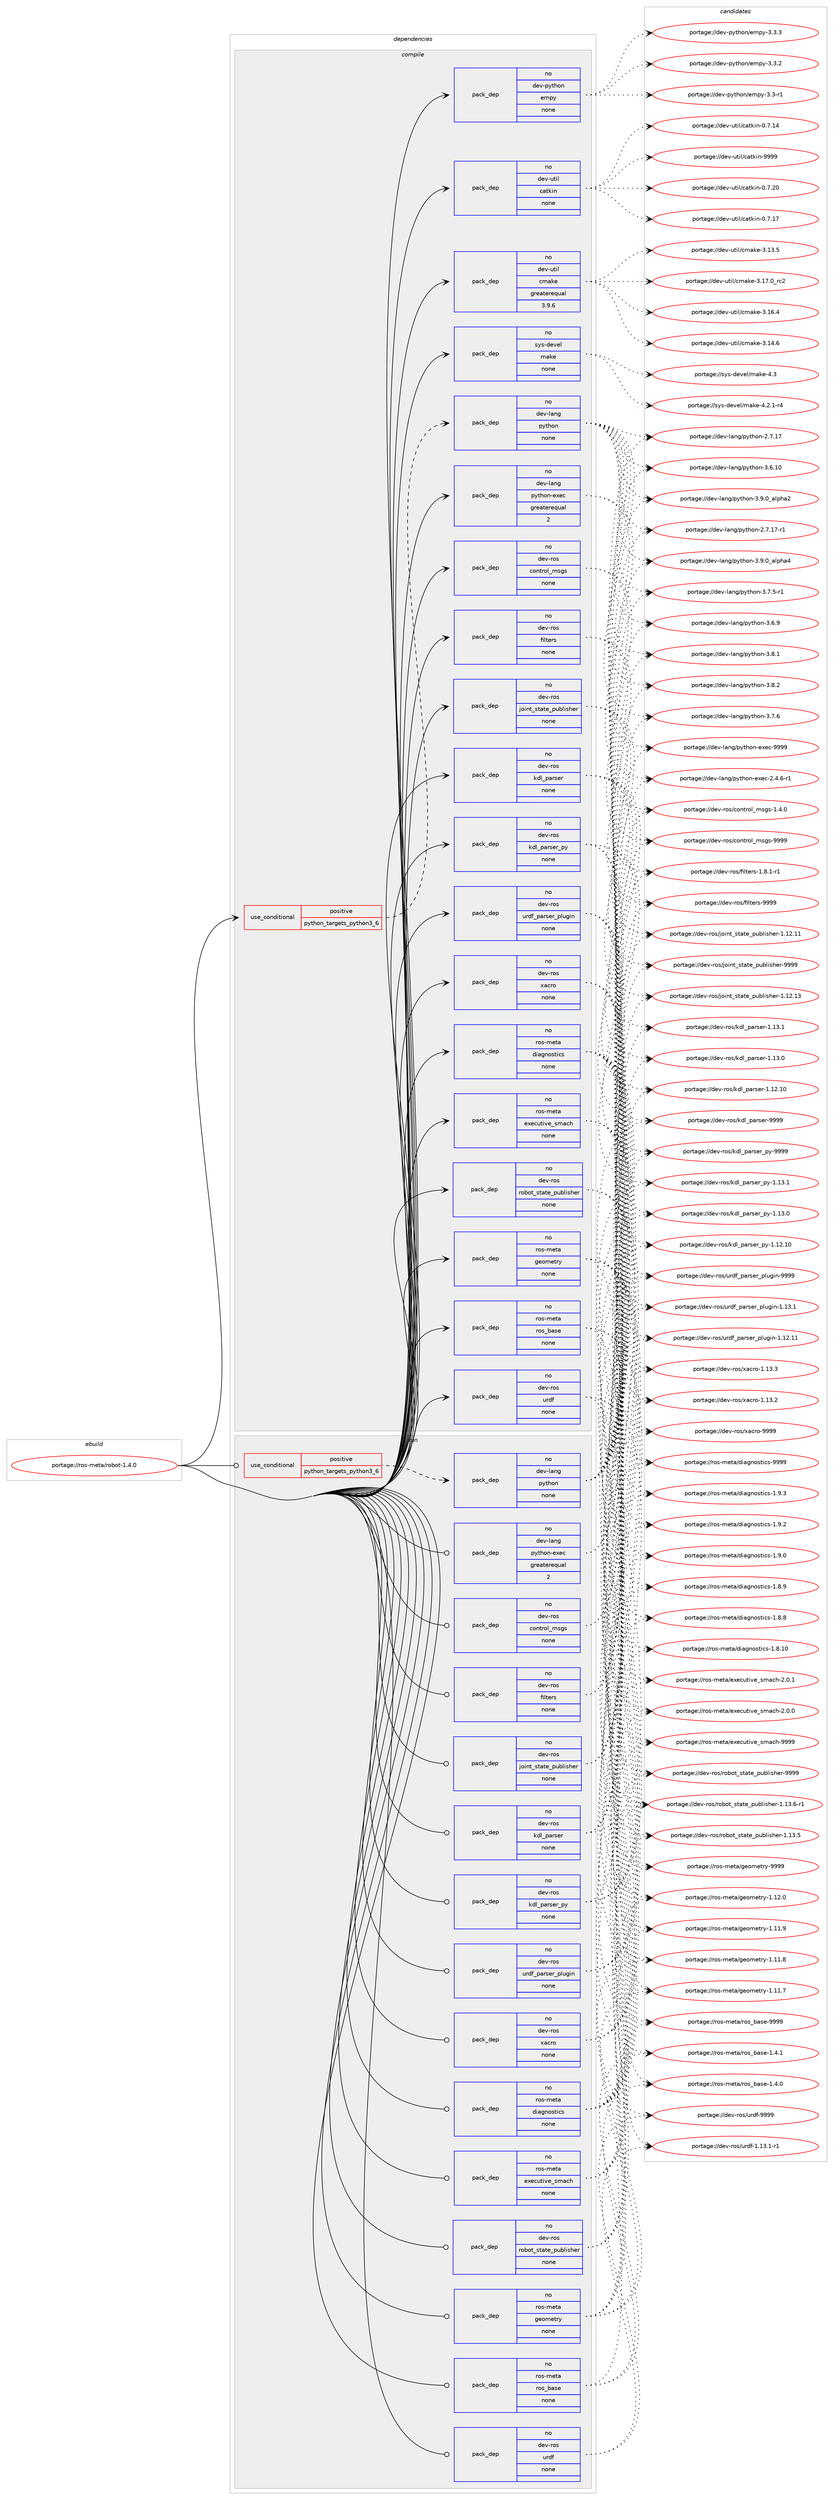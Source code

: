 digraph prolog {

# *************
# Graph options
# *************

newrank=true;
concentrate=true;
compound=true;
graph [rankdir=LR,fontname=Helvetica,fontsize=10,ranksep=1.5];#, ranksep=2.5, nodesep=0.2];
edge  [arrowhead=vee];
node  [fontname=Helvetica,fontsize=10];

# **********
# The ebuild
# **********

subgraph cluster_leftcol {
color=gray;
rank=same;
label=<<i>ebuild</i>>;
id [label="portage://ros-meta/robot-1.4.0", color=red, width=4, href="../ros-meta/robot-1.4.0.svg"];
}

# ****************
# The dependencies
# ****************

subgraph cluster_midcol {
color=gray;
label=<<i>dependencies</i>>;
subgraph cluster_compile {
fillcolor="#eeeeee";
style=filled;
label=<<i>compile</i>>;
subgraph cond11831 {
dependency59907 [label=<<TABLE BORDER="0" CELLBORDER="1" CELLSPACING="0" CELLPADDING="4"><TR><TD ROWSPAN="3" CELLPADDING="10">use_conditional</TD></TR><TR><TD>positive</TD></TR><TR><TD>python_targets_python3_6</TD></TR></TABLE>>, shape=none, color=red];
subgraph pack46828 {
dependency59908 [label=<<TABLE BORDER="0" CELLBORDER="1" CELLSPACING="0" CELLPADDING="4" WIDTH="220"><TR><TD ROWSPAN="6" CELLPADDING="30">pack_dep</TD></TR><TR><TD WIDTH="110">no</TD></TR><TR><TD>dev-lang</TD></TR><TR><TD>python</TD></TR><TR><TD>none</TD></TR><TR><TD></TD></TR></TABLE>>, shape=none, color=blue];
}
dependency59907:e -> dependency59908:w [weight=20,style="dashed",arrowhead="vee"];
}
id:e -> dependency59907:w [weight=20,style="solid",arrowhead="vee"];
subgraph pack46829 {
dependency59909 [label=<<TABLE BORDER="0" CELLBORDER="1" CELLSPACING="0" CELLPADDING="4" WIDTH="220"><TR><TD ROWSPAN="6" CELLPADDING="30">pack_dep</TD></TR><TR><TD WIDTH="110">no</TD></TR><TR><TD>dev-lang</TD></TR><TR><TD>python-exec</TD></TR><TR><TD>greaterequal</TD></TR><TR><TD>2</TD></TR></TABLE>>, shape=none, color=blue];
}
id:e -> dependency59909:w [weight=20,style="solid",arrowhead="vee"];
subgraph pack46830 {
dependency59910 [label=<<TABLE BORDER="0" CELLBORDER="1" CELLSPACING="0" CELLPADDING="4" WIDTH="220"><TR><TD ROWSPAN="6" CELLPADDING="30">pack_dep</TD></TR><TR><TD WIDTH="110">no</TD></TR><TR><TD>dev-python</TD></TR><TR><TD>empy</TD></TR><TR><TD>none</TD></TR><TR><TD></TD></TR></TABLE>>, shape=none, color=blue];
}
id:e -> dependency59910:w [weight=20,style="solid",arrowhead="vee"];
subgraph pack46831 {
dependency59911 [label=<<TABLE BORDER="0" CELLBORDER="1" CELLSPACING="0" CELLPADDING="4" WIDTH="220"><TR><TD ROWSPAN="6" CELLPADDING="30">pack_dep</TD></TR><TR><TD WIDTH="110">no</TD></TR><TR><TD>dev-ros</TD></TR><TR><TD>control_msgs</TD></TR><TR><TD>none</TD></TR><TR><TD></TD></TR></TABLE>>, shape=none, color=blue];
}
id:e -> dependency59911:w [weight=20,style="solid",arrowhead="vee"];
subgraph pack46832 {
dependency59912 [label=<<TABLE BORDER="0" CELLBORDER="1" CELLSPACING="0" CELLPADDING="4" WIDTH="220"><TR><TD ROWSPAN="6" CELLPADDING="30">pack_dep</TD></TR><TR><TD WIDTH="110">no</TD></TR><TR><TD>dev-ros</TD></TR><TR><TD>filters</TD></TR><TR><TD>none</TD></TR><TR><TD></TD></TR></TABLE>>, shape=none, color=blue];
}
id:e -> dependency59912:w [weight=20,style="solid",arrowhead="vee"];
subgraph pack46833 {
dependency59913 [label=<<TABLE BORDER="0" CELLBORDER="1" CELLSPACING="0" CELLPADDING="4" WIDTH="220"><TR><TD ROWSPAN="6" CELLPADDING="30">pack_dep</TD></TR><TR><TD WIDTH="110">no</TD></TR><TR><TD>dev-ros</TD></TR><TR><TD>joint_state_publisher</TD></TR><TR><TD>none</TD></TR><TR><TD></TD></TR></TABLE>>, shape=none, color=blue];
}
id:e -> dependency59913:w [weight=20,style="solid",arrowhead="vee"];
subgraph pack46834 {
dependency59914 [label=<<TABLE BORDER="0" CELLBORDER="1" CELLSPACING="0" CELLPADDING="4" WIDTH="220"><TR><TD ROWSPAN="6" CELLPADDING="30">pack_dep</TD></TR><TR><TD WIDTH="110">no</TD></TR><TR><TD>dev-ros</TD></TR><TR><TD>kdl_parser</TD></TR><TR><TD>none</TD></TR><TR><TD></TD></TR></TABLE>>, shape=none, color=blue];
}
id:e -> dependency59914:w [weight=20,style="solid",arrowhead="vee"];
subgraph pack46835 {
dependency59915 [label=<<TABLE BORDER="0" CELLBORDER="1" CELLSPACING="0" CELLPADDING="4" WIDTH="220"><TR><TD ROWSPAN="6" CELLPADDING="30">pack_dep</TD></TR><TR><TD WIDTH="110">no</TD></TR><TR><TD>dev-ros</TD></TR><TR><TD>kdl_parser_py</TD></TR><TR><TD>none</TD></TR><TR><TD></TD></TR></TABLE>>, shape=none, color=blue];
}
id:e -> dependency59915:w [weight=20,style="solid",arrowhead="vee"];
subgraph pack46836 {
dependency59916 [label=<<TABLE BORDER="0" CELLBORDER="1" CELLSPACING="0" CELLPADDING="4" WIDTH="220"><TR><TD ROWSPAN="6" CELLPADDING="30">pack_dep</TD></TR><TR><TD WIDTH="110">no</TD></TR><TR><TD>dev-ros</TD></TR><TR><TD>robot_state_publisher</TD></TR><TR><TD>none</TD></TR><TR><TD></TD></TR></TABLE>>, shape=none, color=blue];
}
id:e -> dependency59916:w [weight=20,style="solid",arrowhead="vee"];
subgraph pack46837 {
dependency59917 [label=<<TABLE BORDER="0" CELLBORDER="1" CELLSPACING="0" CELLPADDING="4" WIDTH="220"><TR><TD ROWSPAN="6" CELLPADDING="30">pack_dep</TD></TR><TR><TD WIDTH="110">no</TD></TR><TR><TD>dev-ros</TD></TR><TR><TD>urdf</TD></TR><TR><TD>none</TD></TR><TR><TD></TD></TR></TABLE>>, shape=none, color=blue];
}
id:e -> dependency59917:w [weight=20,style="solid",arrowhead="vee"];
subgraph pack46838 {
dependency59918 [label=<<TABLE BORDER="0" CELLBORDER="1" CELLSPACING="0" CELLPADDING="4" WIDTH="220"><TR><TD ROWSPAN="6" CELLPADDING="30">pack_dep</TD></TR><TR><TD WIDTH="110">no</TD></TR><TR><TD>dev-ros</TD></TR><TR><TD>urdf_parser_plugin</TD></TR><TR><TD>none</TD></TR><TR><TD></TD></TR></TABLE>>, shape=none, color=blue];
}
id:e -> dependency59918:w [weight=20,style="solid",arrowhead="vee"];
subgraph pack46839 {
dependency59919 [label=<<TABLE BORDER="0" CELLBORDER="1" CELLSPACING="0" CELLPADDING="4" WIDTH="220"><TR><TD ROWSPAN="6" CELLPADDING="30">pack_dep</TD></TR><TR><TD WIDTH="110">no</TD></TR><TR><TD>dev-ros</TD></TR><TR><TD>xacro</TD></TR><TR><TD>none</TD></TR><TR><TD></TD></TR></TABLE>>, shape=none, color=blue];
}
id:e -> dependency59919:w [weight=20,style="solid",arrowhead="vee"];
subgraph pack46840 {
dependency59920 [label=<<TABLE BORDER="0" CELLBORDER="1" CELLSPACING="0" CELLPADDING="4" WIDTH="220"><TR><TD ROWSPAN="6" CELLPADDING="30">pack_dep</TD></TR><TR><TD WIDTH="110">no</TD></TR><TR><TD>dev-util</TD></TR><TR><TD>catkin</TD></TR><TR><TD>none</TD></TR><TR><TD></TD></TR></TABLE>>, shape=none, color=blue];
}
id:e -> dependency59920:w [weight=20,style="solid",arrowhead="vee"];
subgraph pack46841 {
dependency59921 [label=<<TABLE BORDER="0" CELLBORDER="1" CELLSPACING="0" CELLPADDING="4" WIDTH="220"><TR><TD ROWSPAN="6" CELLPADDING="30">pack_dep</TD></TR><TR><TD WIDTH="110">no</TD></TR><TR><TD>dev-util</TD></TR><TR><TD>cmake</TD></TR><TR><TD>greaterequal</TD></TR><TR><TD>3.9.6</TD></TR></TABLE>>, shape=none, color=blue];
}
id:e -> dependency59921:w [weight=20,style="solid",arrowhead="vee"];
subgraph pack46842 {
dependency59922 [label=<<TABLE BORDER="0" CELLBORDER="1" CELLSPACING="0" CELLPADDING="4" WIDTH="220"><TR><TD ROWSPAN="6" CELLPADDING="30">pack_dep</TD></TR><TR><TD WIDTH="110">no</TD></TR><TR><TD>ros-meta</TD></TR><TR><TD>diagnostics</TD></TR><TR><TD>none</TD></TR><TR><TD></TD></TR></TABLE>>, shape=none, color=blue];
}
id:e -> dependency59922:w [weight=20,style="solid",arrowhead="vee"];
subgraph pack46843 {
dependency59923 [label=<<TABLE BORDER="0" CELLBORDER="1" CELLSPACING="0" CELLPADDING="4" WIDTH="220"><TR><TD ROWSPAN="6" CELLPADDING="30">pack_dep</TD></TR><TR><TD WIDTH="110">no</TD></TR><TR><TD>ros-meta</TD></TR><TR><TD>executive_smach</TD></TR><TR><TD>none</TD></TR><TR><TD></TD></TR></TABLE>>, shape=none, color=blue];
}
id:e -> dependency59923:w [weight=20,style="solid",arrowhead="vee"];
subgraph pack46844 {
dependency59924 [label=<<TABLE BORDER="0" CELLBORDER="1" CELLSPACING="0" CELLPADDING="4" WIDTH="220"><TR><TD ROWSPAN="6" CELLPADDING="30">pack_dep</TD></TR><TR><TD WIDTH="110">no</TD></TR><TR><TD>ros-meta</TD></TR><TR><TD>geometry</TD></TR><TR><TD>none</TD></TR><TR><TD></TD></TR></TABLE>>, shape=none, color=blue];
}
id:e -> dependency59924:w [weight=20,style="solid",arrowhead="vee"];
subgraph pack46845 {
dependency59925 [label=<<TABLE BORDER="0" CELLBORDER="1" CELLSPACING="0" CELLPADDING="4" WIDTH="220"><TR><TD ROWSPAN="6" CELLPADDING="30">pack_dep</TD></TR><TR><TD WIDTH="110">no</TD></TR><TR><TD>ros-meta</TD></TR><TR><TD>ros_base</TD></TR><TR><TD>none</TD></TR><TR><TD></TD></TR></TABLE>>, shape=none, color=blue];
}
id:e -> dependency59925:w [weight=20,style="solid",arrowhead="vee"];
subgraph pack46846 {
dependency59926 [label=<<TABLE BORDER="0" CELLBORDER="1" CELLSPACING="0" CELLPADDING="4" WIDTH="220"><TR><TD ROWSPAN="6" CELLPADDING="30">pack_dep</TD></TR><TR><TD WIDTH="110">no</TD></TR><TR><TD>sys-devel</TD></TR><TR><TD>make</TD></TR><TR><TD>none</TD></TR><TR><TD></TD></TR></TABLE>>, shape=none, color=blue];
}
id:e -> dependency59926:w [weight=20,style="solid",arrowhead="vee"];
}
subgraph cluster_compileandrun {
fillcolor="#eeeeee";
style=filled;
label=<<i>compile and run</i>>;
}
subgraph cluster_run {
fillcolor="#eeeeee";
style=filled;
label=<<i>run</i>>;
subgraph cond11832 {
dependency59927 [label=<<TABLE BORDER="0" CELLBORDER="1" CELLSPACING="0" CELLPADDING="4"><TR><TD ROWSPAN="3" CELLPADDING="10">use_conditional</TD></TR><TR><TD>positive</TD></TR><TR><TD>python_targets_python3_6</TD></TR></TABLE>>, shape=none, color=red];
subgraph pack46847 {
dependency59928 [label=<<TABLE BORDER="0" CELLBORDER="1" CELLSPACING="0" CELLPADDING="4" WIDTH="220"><TR><TD ROWSPAN="6" CELLPADDING="30">pack_dep</TD></TR><TR><TD WIDTH="110">no</TD></TR><TR><TD>dev-lang</TD></TR><TR><TD>python</TD></TR><TR><TD>none</TD></TR><TR><TD></TD></TR></TABLE>>, shape=none, color=blue];
}
dependency59927:e -> dependency59928:w [weight=20,style="dashed",arrowhead="vee"];
}
id:e -> dependency59927:w [weight=20,style="solid",arrowhead="odot"];
subgraph pack46848 {
dependency59929 [label=<<TABLE BORDER="0" CELLBORDER="1" CELLSPACING="0" CELLPADDING="4" WIDTH="220"><TR><TD ROWSPAN="6" CELLPADDING="30">pack_dep</TD></TR><TR><TD WIDTH="110">no</TD></TR><TR><TD>dev-lang</TD></TR><TR><TD>python-exec</TD></TR><TR><TD>greaterequal</TD></TR><TR><TD>2</TD></TR></TABLE>>, shape=none, color=blue];
}
id:e -> dependency59929:w [weight=20,style="solid",arrowhead="odot"];
subgraph pack46849 {
dependency59930 [label=<<TABLE BORDER="0" CELLBORDER="1" CELLSPACING="0" CELLPADDING="4" WIDTH="220"><TR><TD ROWSPAN="6" CELLPADDING="30">pack_dep</TD></TR><TR><TD WIDTH="110">no</TD></TR><TR><TD>dev-ros</TD></TR><TR><TD>control_msgs</TD></TR><TR><TD>none</TD></TR><TR><TD></TD></TR></TABLE>>, shape=none, color=blue];
}
id:e -> dependency59930:w [weight=20,style="solid",arrowhead="odot"];
subgraph pack46850 {
dependency59931 [label=<<TABLE BORDER="0" CELLBORDER="1" CELLSPACING="0" CELLPADDING="4" WIDTH="220"><TR><TD ROWSPAN="6" CELLPADDING="30">pack_dep</TD></TR><TR><TD WIDTH="110">no</TD></TR><TR><TD>dev-ros</TD></TR><TR><TD>filters</TD></TR><TR><TD>none</TD></TR><TR><TD></TD></TR></TABLE>>, shape=none, color=blue];
}
id:e -> dependency59931:w [weight=20,style="solid",arrowhead="odot"];
subgraph pack46851 {
dependency59932 [label=<<TABLE BORDER="0" CELLBORDER="1" CELLSPACING="0" CELLPADDING="4" WIDTH="220"><TR><TD ROWSPAN="6" CELLPADDING="30">pack_dep</TD></TR><TR><TD WIDTH="110">no</TD></TR><TR><TD>dev-ros</TD></TR><TR><TD>joint_state_publisher</TD></TR><TR><TD>none</TD></TR><TR><TD></TD></TR></TABLE>>, shape=none, color=blue];
}
id:e -> dependency59932:w [weight=20,style="solid",arrowhead="odot"];
subgraph pack46852 {
dependency59933 [label=<<TABLE BORDER="0" CELLBORDER="1" CELLSPACING="0" CELLPADDING="4" WIDTH="220"><TR><TD ROWSPAN="6" CELLPADDING="30">pack_dep</TD></TR><TR><TD WIDTH="110">no</TD></TR><TR><TD>dev-ros</TD></TR><TR><TD>kdl_parser</TD></TR><TR><TD>none</TD></TR><TR><TD></TD></TR></TABLE>>, shape=none, color=blue];
}
id:e -> dependency59933:w [weight=20,style="solid",arrowhead="odot"];
subgraph pack46853 {
dependency59934 [label=<<TABLE BORDER="0" CELLBORDER="1" CELLSPACING="0" CELLPADDING="4" WIDTH="220"><TR><TD ROWSPAN="6" CELLPADDING="30">pack_dep</TD></TR><TR><TD WIDTH="110">no</TD></TR><TR><TD>dev-ros</TD></TR><TR><TD>kdl_parser_py</TD></TR><TR><TD>none</TD></TR><TR><TD></TD></TR></TABLE>>, shape=none, color=blue];
}
id:e -> dependency59934:w [weight=20,style="solid",arrowhead="odot"];
subgraph pack46854 {
dependency59935 [label=<<TABLE BORDER="0" CELLBORDER="1" CELLSPACING="0" CELLPADDING="4" WIDTH="220"><TR><TD ROWSPAN="6" CELLPADDING="30">pack_dep</TD></TR><TR><TD WIDTH="110">no</TD></TR><TR><TD>dev-ros</TD></TR><TR><TD>robot_state_publisher</TD></TR><TR><TD>none</TD></TR><TR><TD></TD></TR></TABLE>>, shape=none, color=blue];
}
id:e -> dependency59935:w [weight=20,style="solid",arrowhead="odot"];
subgraph pack46855 {
dependency59936 [label=<<TABLE BORDER="0" CELLBORDER="1" CELLSPACING="0" CELLPADDING="4" WIDTH="220"><TR><TD ROWSPAN="6" CELLPADDING="30">pack_dep</TD></TR><TR><TD WIDTH="110">no</TD></TR><TR><TD>dev-ros</TD></TR><TR><TD>urdf</TD></TR><TR><TD>none</TD></TR><TR><TD></TD></TR></TABLE>>, shape=none, color=blue];
}
id:e -> dependency59936:w [weight=20,style="solid",arrowhead="odot"];
subgraph pack46856 {
dependency59937 [label=<<TABLE BORDER="0" CELLBORDER="1" CELLSPACING="0" CELLPADDING="4" WIDTH="220"><TR><TD ROWSPAN="6" CELLPADDING="30">pack_dep</TD></TR><TR><TD WIDTH="110">no</TD></TR><TR><TD>dev-ros</TD></TR><TR><TD>urdf_parser_plugin</TD></TR><TR><TD>none</TD></TR><TR><TD></TD></TR></TABLE>>, shape=none, color=blue];
}
id:e -> dependency59937:w [weight=20,style="solid",arrowhead="odot"];
subgraph pack46857 {
dependency59938 [label=<<TABLE BORDER="0" CELLBORDER="1" CELLSPACING="0" CELLPADDING="4" WIDTH="220"><TR><TD ROWSPAN="6" CELLPADDING="30">pack_dep</TD></TR><TR><TD WIDTH="110">no</TD></TR><TR><TD>dev-ros</TD></TR><TR><TD>xacro</TD></TR><TR><TD>none</TD></TR><TR><TD></TD></TR></TABLE>>, shape=none, color=blue];
}
id:e -> dependency59938:w [weight=20,style="solid",arrowhead="odot"];
subgraph pack46858 {
dependency59939 [label=<<TABLE BORDER="0" CELLBORDER="1" CELLSPACING="0" CELLPADDING="4" WIDTH="220"><TR><TD ROWSPAN="6" CELLPADDING="30">pack_dep</TD></TR><TR><TD WIDTH="110">no</TD></TR><TR><TD>ros-meta</TD></TR><TR><TD>diagnostics</TD></TR><TR><TD>none</TD></TR><TR><TD></TD></TR></TABLE>>, shape=none, color=blue];
}
id:e -> dependency59939:w [weight=20,style="solid",arrowhead="odot"];
subgraph pack46859 {
dependency59940 [label=<<TABLE BORDER="0" CELLBORDER="1" CELLSPACING="0" CELLPADDING="4" WIDTH="220"><TR><TD ROWSPAN="6" CELLPADDING="30">pack_dep</TD></TR><TR><TD WIDTH="110">no</TD></TR><TR><TD>ros-meta</TD></TR><TR><TD>executive_smach</TD></TR><TR><TD>none</TD></TR><TR><TD></TD></TR></TABLE>>, shape=none, color=blue];
}
id:e -> dependency59940:w [weight=20,style="solid",arrowhead="odot"];
subgraph pack46860 {
dependency59941 [label=<<TABLE BORDER="0" CELLBORDER="1" CELLSPACING="0" CELLPADDING="4" WIDTH="220"><TR><TD ROWSPAN="6" CELLPADDING="30">pack_dep</TD></TR><TR><TD WIDTH="110">no</TD></TR><TR><TD>ros-meta</TD></TR><TR><TD>geometry</TD></TR><TR><TD>none</TD></TR><TR><TD></TD></TR></TABLE>>, shape=none, color=blue];
}
id:e -> dependency59941:w [weight=20,style="solid",arrowhead="odot"];
subgraph pack46861 {
dependency59942 [label=<<TABLE BORDER="0" CELLBORDER="1" CELLSPACING="0" CELLPADDING="4" WIDTH="220"><TR><TD ROWSPAN="6" CELLPADDING="30">pack_dep</TD></TR><TR><TD WIDTH="110">no</TD></TR><TR><TD>ros-meta</TD></TR><TR><TD>ros_base</TD></TR><TR><TD>none</TD></TR><TR><TD></TD></TR></TABLE>>, shape=none, color=blue];
}
id:e -> dependency59942:w [weight=20,style="solid",arrowhead="odot"];
}
}

# **************
# The candidates
# **************

subgraph cluster_choices {
rank=same;
color=gray;
label=<<i>candidates</i>>;

subgraph choice46828 {
color=black;
nodesep=1;
choice10010111845108971101034711212111610411111045514657464895971081121049752 [label="portage://dev-lang/python-3.9.0_alpha4", color=red, width=4,href="../dev-lang/python-3.9.0_alpha4.svg"];
choice10010111845108971101034711212111610411111045514657464895971081121049750 [label="portage://dev-lang/python-3.9.0_alpha2", color=red, width=4,href="../dev-lang/python-3.9.0_alpha2.svg"];
choice100101118451089711010347112121116104111110455146564650 [label="portage://dev-lang/python-3.8.2", color=red, width=4,href="../dev-lang/python-3.8.2.svg"];
choice100101118451089711010347112121116104111110455146564649 [label="portage://dev-lang/python-3.8.1", color=red, width=4,href="../dev-lang/python-3.8.1.svg"];
choice100101118451089711010347112121116104111110455146554654 [label="portage://dev-lang/python-3.7.6", color=red, width=4,href="../dev-lang/python-3.7.6.svg"];
choice1001011184510897110103471121211161041111104551465546534511449 [label="portage://dev-lang/python-3.7.5-r1", color=red, width=4,href="../dev-lang/python-3.7.5-r1.svg"];
choice100101118451089711010347112121116104111110455146544657 [label="portage://dev-lang/python-3.6.9", color=red, width=4,href="../dev-lang/python-3.6.9.svg"];
choice10010111845108971101034711212111610411111045514654464948 [label="portage://dev-lang/python-3.6.10", color=red, width=4,href="../dev-lang/python-3.6.10.svg"];
choice100101118451089711010347112121116104111110455046554649554511449 [label="portage://dev-lang/python-2.7.17-r1", color=red, width=4,href="../dev-lang/python-2.7.17-r1.svg"];
choice10010111845108971101034711212111610411111045504655464955 [label="portage://dev-lang/python-2.7.17", color=red, width=4,href="../dev-lang/python-2.7.17.svg"];
dependency59908:e -> choice10010111845108971101034711212111610411111045514657464895971081121049752:w [style=dotted,weight="100"];
dependency59908:e -> choice10010111845108971101034711212111610411111045514657464895971081121049750:w [style=dotted,weight="100"];
dependency59908:e -> choice100101118451089711010347112121116104111110455146564650:w [style=dotted,weight="100"];
dependency59908:e -> choice100101118451089711010347112121116104111110455146564649:w [style=dotted,weight="100"];
dependency59908:e -> choice100101118451089711010347112121116104111110455146554654:w [style=dotted,weight="100"];
dependency59908:e -> choice1001011184510897110103471121211161041111104551465546534511449:w [style=dotted,weight="100"];
dependency59908:e -> choice100101118451089711010347112121116104111110455146544657:w [style=dotted,weight="100"];
dependency59908:e -> choice10010111845108971101034711212111610411111045514654464948:w [style=dotted,weight="100"];
dependency59908:e -> choice100101118451089711010347112121116104111110455046554649554511449:w [style=dotted,weight="100"];
dependency59908:e -> choice10010111845108971101034711212111610411111045504655464955:w [style=dotted,weight="100"];
}
subgraph choice46829 {
color=black;
nodesep=1;
choice10010111845108971101034711212111610411111045101120101994557575757 [label="portage://dev-lang/python-exec-9999", color=red, width=4,href="../dev-lang/python-exec-9999.svg"];
choice10010111845108971101034711212111610411111045101120101994550465246544511449 [label="portage://dev-lang/python-exec-2.4.6-r1", color=red, width=4,href="../dev-lang/python-exec-2.4.6-r1.svg"];
dependency59909:e -> choice10010111845108971101034711212111610411111045101120101994557575757:w [style=dotted,weight="100"];
dependency59909:e -> choice10010111845108971101034711212111610411111045101120101994550465246544511449:w [style=dotted,weight="100"];
}
subgraph choice46830 {
color=black;
nodesep=1;
choice1001011184511212111610411111047101109112121455146514651 [label="portage://dev-python/empy-3.3.3", color=red, width=4,href="../dev-python/empy-3.3.3.svg"];
choice1001011184511212111610411111047101109112121455146514650 [label="portage://dev-python/empy-3.3.2", color=red, width=4,href="../dev-python/empy-3.3.2.svg"];
choice1001011184511212111610411111047101109112121455146514511449 [label="portage://dev-python/empy-3.3-r1", color=red, width=4,href="../dev-python/empy-3.3-r1.svg"];
dependency59910:e -> choice1001011184511212111610411111047101109112121455146514651:w [style=dotted,weight="100"];
dependency59910:e -> choice1001011184511212111610411111047101109112121455146514650:w [style=dotted,weight="100"];
dependency59910:e -> choice1001011184511212111610411111047101109112121455146514511449:w [style=dotted,weight="100"];
}
subgraph choice46831 {
color=black;
nodesep=1;
choice100101118451141111154799111110116114111108951091151031154557575757 [label="portage://dev-ros/control_msgs-9999", color=red, width=4,href="../dev-ros/control_msgs-9999.svg"];
choice10010111845114111115479911111011611411110895109115103115454946524648 [label="portage://dev-ros/control_msgs-1.4.0", color=red, width=4,href="../dev-ros/control_msgs-1.4.0.svg"];
dependency59911:e -> choice100101118451141111154799111110116114111108951091151031154557575757:w [style=dotted,weight="100"];
dependency59911:e -> choice10010111845114111115479911111011611411110895109115103115454946524648:w [style=dotted,weight="100"];
}
subgraph choice46832 {
color=black;
nodesep=1;
choice10010111845114111115471021051081161011141154557575757 [label="portage://dev-ros/filters-9999", color=red, width=4,href="../dev-ros/filters-9999.svg"];
choice10010111845114111115471021051081161011141154549465646494511449 [label="portage://dev-ros/filters-1.8.1-r1", color=red, width=4,href="../dev-ros/filters-1.8.1-r1.svg"];
dependency59912:e -> choice10010111845114111115471021051081161011141154557575757:w [style=dotted,weight="100"];
dependency59912:e -> choice10010111845114111115471021051081161011141154549465646494511449:w [style=dotted,weight="100"];
}
subgraph choice46833 {
color=black;
nodesep=1;
choice1001011184511411111547106111105110116951151169711610195112117981081051151041011144557575757 [label="portage://dev-ros/joint_state_publisher-9999", color=red, width=4,href="../dev-ros/joint_state_publisher-9999.svg"];
choice1001011184511411111547106111105110116951151169711610195112117981081051151041011144549464950464951 [label="portage://dev-ros/joint_state_publisher-1.12.13", color=red, width=4,href="../dev-ros/joint_state_publisher-1.12.13.svg"];
choice1001011184511411111547106111105110116951151169711610195112117981081051151041011144549464950464949 [label="portage://dev-ros/joint_state_publisher-1.12.11", color=red, width=4,href="../dev-ros/joint_state_publisher-1.12.11.svg"];
dependency59913:e -> choice1001011184511411111547106111105110116951151169711610195112117981081051151041011144557575757:w [style=dotted,weight="100"];
dependency59913:e -> choice1001011184511411111547106111105110116951151169711610195112117981081051151041011144549464950464951:w [style=dotted,weight="100"];
dependency59913:e -> choice1001011184511411111547106111105110116951151169711610195112117981081051151041011144549464950464949:w [style=dotted,weight="100"];
}
subgraph choice46834 {
color=black;
nodesep=1;
choice100101118451141111154710710010895112971141151011144557575757 [label="portage://dev-ros/kdl_parser-9999", color=red, width=4,href="../dev-ros/kdl_parser-9999.svg"];
choice1001011184511411111547107100108951129711411510111445494649514649 [label="portage://dev-ros/kdl_parser-1.13.1", color=red, width=4,href="../dev-ros/kdl_parser-1.13.1.svg"];
choice1001011184511411111547107100108951129711411510111445494649514648 [label="portage://dev-ros/kdl_parser-1.13.0", color=red, width=4,href="../dev-ros/kdl_parser-1.13.0.svg"];
choice100101118451141111154710710010895112971141151011144549464950464948 [label="portage://dev-ros/kdl_parser-1.12.10", color=red, width=4,href="../dev-ros/kdl_parser-1.12.10.svg"];
dependency59914:e -> choice100101118451141111154710710010895112971141151011144557575757:w [style=dotted,weight="100"];
dependency59914:e -> choice1001011184511411111547107100108951129711411510111445494649514649:w [style=dotted,weight="100"];
dependency59914:e -> choice1001011184511411111547107100108951129711411510111445494649514648:w [style=dotted,weight="100"];
dependency59914:e -> choice100101118451141111154710710010895112971141151011144549464950464948:w [style=dotted,weight="100"];
}
subgraph choice46835 {
color=black;
nodesep=1;
choice10010111845114111115471071001089511297114115101114951121214557575757 [label="portage://dev-ros/kdl_parser_py-9999", color=red, width=4,href="../dev-ros/kdl_parser_py-9999.svg"];
choice100101118451141111154710710010895112971141151011149511212145494649514649 [label="portage://dev-ros/kdl_parser_py-1.13.1", color=red, width=4,href="../dev-ros/kdl_parser_py-1.13.1.svg"];
choice100101118451141111154710710010895112971141151011149511212145494649514648 [label="portage://dev-ros/kdl_parser_py-1.13.0", color=red, width=4,href="../dev-ros/kdl_parser_py-1.13.0.svg"];
choice10010111845114111115471071001089511297114115101114951121214549464950464948 [label="portage://dev-ros/kdl_parser_py-1.12.10", color=red, width=4,href="../dev-ros/kdl_parser_py-1.12.10.svg"];
dependency59915:e -> choice10010111845114111115471071001089511297114115101114951121214557575757:w [style=dotted,weight="100"];
dependency59915:e -> choice100101118451141111154710710010895112971141151011149511212145494649514649:w [style=dotted,weight="100"];
dependency59915:e -> choice100101118451141111154710710010895112971141151011149511212145494649514648:w [style=dotted,weight="100"];
dependency59915:e -> choice10010111845114111115471071001089511297114115101114951121214549464950464948:w [style=dotted,weight="100"];
}
subgraph choice46836 {
color=black;
nodesep=1;
choice100101118451141111154711411198111116951151169711610195112117981081051151041011144557575757 [label="portage://dev-ros/robot_state_publisher-9999", color=red, width=4,href="../dev-ros/robot_state_publisher-9999.svg"];
choice10010111845114111115471141119811111695115116971161019511211798108105115104101114454946495146544511449 [label="portage://dev-ros/robot_state_publisher-1.13.6-r1", color=red, width=4,href="../dev-ros/robot_state_publisher-1.13.6-r1.svg"];
choice1001011184511411111547114111981111169511511697116101951121179810810511510410111445494649514653 [label="portage://dev-ros/robot_state_publisher-1.13.5", color=red, width=4,href="../dev-ros/robot_state_publisher-1.13.5.svg"];
dependency59916:e -> choice100101118451141111154711411198111116951151169711610195112117981081051151041011144557575757:w [style=dotted,weight="100"];
dependency59916:e -> choice10010111845114111115471141119811111695115116971161019511211798108105115104101114454946495146544511449:w [style=dotted,weight="100"];
dependency59916:e -> choice1001011184511411111547114111981111169511511697116101951121179810810511510410111445494649514653:w [style=dotted,weight="100"];
}
subgraph choice46837 {
color=black;
nodesep=1;
choice10010111845114111115471171141001024557575757 [label="portage://dev-ros/urdf-9999", color=red, width=4,href="../dev-ros/urdf-9999.svg"];
choice1001011184511411111547117114100102454946495146494511449 [label="portage://dev-ros/urdf-1.13.1-r1", color=red, width=4,href="../dev-ros/urdf-1.13.1-r1.svg"];
dependency59917:e -> choice10010111845114111115471171141001024557575757:w [style=dotted,weight="100"];
dependency59917:e -> choice1001011184511411111547117114100102454946495146494511449:w [style=dotted,weight="100"];
}
subgraph choice46838 {
color=black;
nodesep=1;
choice10010111845114111115471171141001029511297114115101114951121081171031051104557575757 [label="portage://dev-ros/urdf_parser_plugin-9999", color=red, width=4,href="../dev-ros/urdf_parser_plugin-9999.svg"];
choice100101118451141111154711711410010295112971141151011149511210811710310511045494649514649 [label="portage://dev-ros/urdf_parser_plugin-1.13.1", color=red, width=4,href="../dev-ros/urdf_parser_plugin-1.13.1.svg"];
choice10010111845114111115471171141001029511297114115101114951121081171031051104549464950464949 [label="portage://dev-ros/urdf_parser_plugin-1.12.11", color=red, width=4,href="../dev-ros/urdf_parser_plugin-1.12.11.svg"];
dependency59918:e -> choice10010111845114111115471171141001029511297114115101114951121081171031051104557575757:w [style=dotted,weight="100"];
dependency59918:e -> choice100101118451141111154711711410010295112971141151011149511210811710310511045494649514649:w [style=dotted,weight="100"];
dependency59918:e -> choice10010111845114111115471171141001029511297114115101114951121081171031051104549464950464949:w [style=dotted,weight="100"];
}
subgraph choice46839 {
color=black;
nodesep=1;
choice100101118451141111154712097991141114557575757 [label="portage://dev-ros/xacro-9999", color=red, width=4,href="../dev-ros/xacro-9999.svg"];
choice1001011184511411111547120979911411145494649514651 [label="portage://dev-ros/xacro-1.13.3", color=red, width=4,href="../dev-ros/xacro-1.13.3.svg"];
choice1001011184511411111547120979911411145494649514650 [label="portage://dev-ros/xacro-1.13.2", color=red, width=4,href="../dev-ros/xacro-1.13.2.svg"];
dependency59919:e -> choice100101118451141111154712097991141114557575757:w [style=dotted,weight="100"];
dependency59919:e -> choice1001011184511411111547120979911411145494649514651:w [style=dotted,weight="100"];
dependency59919:e -> choice1001011184511411111547120979911411145494649514650:w [style=dotted,weight="100"];
}
subgraph choice46840 {
color=black;
nodesep=1;
choice100101118451171161051084799971161071051104557575757 [label="portage://dev-util/catkin-9999", color=red, width=4,href="../dev-util/catkin-9999.svg"];
choice1001011184511711610510847999711610710511045484655465048 [label="portage://dev-util/catkin-0.7.20", color=red, width=4,href="../dev-util/catkin-0.7.20.svg"];
choice1001011184511711610510847999711610710511045484655464955 [label="portage://dev-util/catkin-0.7.17", color=red, width=4,href="../dev-util/catkin-0.7.17.svg"];
choice1001011184511711610510847999711610710511045484655464952 [label="portage://dev-util/catkin-0.7.14", color=red, width=4,href="../dev-util/catkin-0.7.14.svg"];
dependency59920:e -> choice100101118451171161051084799971161071051104557575757:w [style=dotted,weight="100"];
dependency59920:e -> choice1001011184511711610510847999711610710511045484655465048:w [style=dotted,weight="100"];
dependency59920:e -> choice1001011184511711610510847999711610710511045484655464955:w [style=dotted,weight="100"];
dependency59920:e -> choice1001011184511711610510847999711610710511045484655464952:w [style=dotted,weight="100"];
}
subgraph choice46841 {
color=black;
nodesep=1;
choice1001011184511711610510847991099710710145514649554648951149950 [label="portage://dev-util/cmake-3.17.0_rc2", color=red, width=4,href="../dev-util/cmake-3.17.0_rc2.svg"];
choice1001011184511711610510847991099710710145514649544652 [label="portage://dev-util/cmake-3.16.4", color=red, width=4,href="../dev-util/cmake-3.16.4.svg"];
choice1001011184511711610510847991099710710145514649524654 [label="portage://dev-util/cmake-3.14.6", color=red, width=4,href="../dev-util/cmake-3.14.6.svg"];
choice1001011184511711610510847991099710710145514649514653 [label="portage://dev-util/cmake-3.13.5", color=red, width=4,href="../dev-util/cmake-3.13.5.svg"];
dependency59921:e -> choice1001011184511711610510847991099710710145514649554648951149950:w [style=dotted,weight="100"];
dependency59921:e -> choice1001011184511711610510847991099710710145514649544652:w [style=dotted,weight="100"];
dependency59921:e -> choice1001011184511711610510847991099710710145514649524654:w [style=dotted,weight="100"];
dependency59921:e -> choice1001011184511711610510847991099710710145514649514653:w [style=dotted,weight="100"];
}
subgraph choice46842 {
color=black;
nodesep=1;
choice11411111545109101116974710010597103110111115116105991154557575757 [label="portage://ros-meta/diagnostics-9999", color=red, width=4,href="../ros-meta/diagnostics-9999.svg"];
choice1141111154510910111697471001059710311011111511610599115454946574651 [label="portage://ros-meta/diagnostics-1.9.3", color=red, width=4,href="../ros-meta/diagnostics-1.9.3.svg"];
choice1141111154510910111697471001059710311011111511610599115454946574650 [label="portage://ros-meta/diagnostics-1.9.2", color=red, width=4,href="../ros-meta/diagnostics-1.9.2.svg"];
choice1141111154510910111697471001059710311011111511610599115454946574648 [label="portage://ros-meta/diagnostics-1.9.0", color=red, width=4,href="../ros-meta/diagnostics-1.9.0.svg"];
choice1141111154510910111697471001059710311011111511610599115454946564657 [label="portage://ros-meta/diagnostics-1.8.9", color=red, width=4,href="../ros-meta/diagnostics-1.8.9.svg"];
choice1141111154510910111697471001059710311011111511610599115454946564656 [label="portage://ros-meta/diagnostics-1.8.8", color=red, width=4,href="../ros-meta/diagnostics-1.8.8.svg"];
choice114111115451091011169747100105971031101111151161059911545494656464948 [label="portage://ros-meta/diagnostics-1.8.10", color=red, width=4,href="../ros-meta/diagnostics-1.8.10.svg"];
dependency59922:e -> choice11411111545109101116974710010597103110111115116105991154557575757:w [style=dotted,weight="100"];
dependency59922:e -> choice1141111154510910111697471001059710311011111511610599115454946574651:w [style=dotted,weight="100"];
dependency59922:e -> choice1141111154510910111697471001059710311011111511610599115454946574650:w [style=dotted,weight="100"];
dependency59922:e -> choice1141111154510910111697471001059710311011111511610599115454946574648:w [style=dotted,weight="100"];
dependency59922:e -> choice1141111154510910111697471001059710311011111511610599115454946564657:w [style=dotted,weight="100"];
dependency59922:e -> choice1141111154510910111697471001059710311011111511610599115454946564656:w [style=dotted,weight="100"];
dependency59922:e -> choice114111115451091011169747100105971031101111151161059911545494656464948:w [style=dotted,weight="100"];
}
subgraph choice46843 {
color=black;
nodesep=1;
choice114111115451091011169747101120101991171161051181019511510997991044557575757 [label="portage://ros-meta/executive_smach-9999", color=red, width=4,href="../ros-meta/executive_smach-9999.svg"];
choice11411111545109101116974710112010199117116105118101951151099799104455046484649 [label="portage://ros-meta/executive_smach-2.0.1", color=red, width=4,href="../ros-meta/executive_smach-2.0.1.svg"];
choice11411111545109101116974710112010199117116105118101951151099799104455046484648 [label="portage://ros-meta/executive_smach-2.0.0", color=red, width=4,href="../ros-meta/executive_smach-2.0.0.svg"];
dependency59923:e -> choice114111115451091011169747101120101991171161051181019511510997991044557575757:w [style=dotted,weight="100"];
dependency59923:e -> choice11411111545109101116974710112010199117116105118101951151099799104455046484649:w [style=dotted,weight="100"];
dependency59923:e -> choice11411111545109101116974710112010199117116105118101951151099799104455046484648:w [style=dotted,weight="100"];
}
subgraph choice46844 {
color=black;
nodesep=1;
choice1141111154510910111697471031011111091011161141214557575757 [label="portage://ros-meta/geometry-9999", color=red, width=4,href="../ros-meta/geometry-9999.svg"];
choice11411111545109101116974710310111110910111611412145494649504648 [label="portage://ros-meta/geometry-1.12.0", color=red, width=4,href="../ros-meta/geometry-1.12.0.svg"];
choice11411111545109101116974710310111110910111611412145494649494657 [label="portage://ros-meta/geometry-1.11.9", color=red, width=4,href="../ros-meta/geometry-1.11.9.svg"];
choice11411111545109101116974710310111110910111611412145494649494656 [label="portage://ros-meta/geometry-1.11.8", color=red, width=4,href="../ros-meta/geometry-1.11.8.svg"];
choice11411111545109101116974710310111110910111611412145494649494655 [label="portage://ros-meta/geometry-1.11.7", color=red, width=4,href="../ros-meta/geometry-1.11.7.svg"];
dependency59924:e -> choice1141111154510910111697471031011111091011161141214557575757:w [style=dotted,weight="100"];
dependency59924:e -> choice11411111545109101116974710310111110910111611412145494649504648:w [style=dotted,weight="100"];
dependency59924:e -> choice11411111545109101116974710310111110910111611412145494649494657:w [style=dotted,weight="100"];
dependency59924:e -> choice11411111545109101116974710310111110910111611412145494649494656:w [style=dotted,weight="100"];
dependency59924:e -> choice11411111545109101116974710310111110910111611412145494649494655:w [style=dotted,weight="100"];
}
subgraph choice46845 {
color=black;
nodesep=1;
choice1141111154510910111697471141111159598971151014557575757 [label="portage://ros-meta/ros_base-9999", color=red, width=4,href="../ros-meta/ros_base-9999.svg"];
choice114111115451091011169747114111115959897115101454946524649 [label="portage://ros-meta/ros_base-1.4.1", color=red, width=4,href="../ros-meta/ros_base-1.4.1.svg"];
choice114111115451091011169747114111115959897115101454946524648 [label="portage://ros-meta/ros_base-1.4.0", color=red, width=4,href="../ros-meta/ros_base-1.4.0.svg"];
dependency59925:e -> choice1141111154510910111697471141111159598971151014557575757:w [style=dotted,weight="100"];
dependency59925:e -> choice114111115451091011169747114111115959897115101454946524649:w [style=dotted,weight="100"];
dependency59925:e -> choice114111115451091011169747114111115959897115101454946524648:w [style=dotted,weight="100"];
}
subgraph choice46846 {
color=black;
nodesep=1;
choice11512111545100101118101108471099710710145524651 [label="portage://sys-devel/make-4.3", color=red, width=4,href="../sys-devel/make-4.3.svg"];
choice1151211154510010111810110847109971071014552465046494511452 [label="portage://sys-devel/make-4.2.1-r4", color=red, width=4,href="../sys-devel/make-4.2.1-r4.svg"];
dependency59926:e -> choice11512111545100101118101108471099710710145524651:w [style=dotted,weight="100"];
dependency59926:e -> choice1151211154510010111810110847109971071014552465046494511452:w [style=dotted,weight="100"];
}
subgraph choice46847 {
color=black;
nodesep=1;
choice10010111845108971101034711212111610411111045514657464895971081121049752 [label="portage://dev-lang/python-3.9.0_alpha4", color=red, width=4,href="../dev-lang/python-3.9.0_alpha4.svg"];
choice10010111845108971101034711212111610411111045514657464895971081121049750 [label="portage://dev-lang/python-3.9.0_alpha2", color=red, width=4,href="../dev-lang/python-3.9.0_alpha2.svg"];
choice100101118451089711010347112121116104111110455146564650 [label="portage://dev-lang/python-3.8.2", color=red, width=4,href="../dev-lang/python-3.8.2.svg"];
choice100101118451089711010347112121116104111110455146564649 [label="portage://dev-lang/python-3.8.1", color=red, width=4,href="../dev-lang/python-3.8.1.svg"];
choice100101118451089711010347112121116104111110455146554654 [label="portage://dev-lang/python-3.7.6", color=red, width=4,href="../dev-lang/python-3.7.6.svg"];
choice1001011184510897110103471121211161041111104551465546534511449 [label="portage://dev-lang/python-3.7.5-r1", color=red, width=4,href="../dev-lang/python-3.7.5-r1.svg"];
choice100101118451089711010347112121116104111110455146544657 [label="portage://dev-lang/python-3.6.9", color=red, width=4,href="../dev-lang/python-3.6.9.svg"];
choice10010111845108971101034711212111610411111045514654464948 [label="portage://dev-lang/python-3.6.10", color=red, width=4,href="../dev-lang/python-3.6.10.svg"];
choice100101118451089711010347112121116104111110455046554649554511449 [label="portage://dev-lang/python-2.7.17-r1", color=red, width=4,href="../dev-lang/python-2.7.17-r1.svg"];
choice10010111845108971101034711212111610411111045504655464955 [label="portage://dev-lang/python-2.7.17", color=red, width=4,href="../dev-lang/python-2.7.17.svg"];
dependency59928:e -> choice10010111845108971101034711212111610411111045514657464895971081121049752:w [style=dotted,weight="100"];
dependency59928:e -> choice10010111845108971101034711212111610411111045514657464895971081121049750:w [style=dotted,weight="100"];
dependency59928:e -> choice100101118451089711010347112121116104111110455146564650:w [style=dotted,weight="100"];
dependency59928:e -> choice100101118451089711010347112121116104111110455146564649:w [style=dotted,weight="100"];
dependency59928:e -> choice100101118451089711010347112121116104111110455146554654:w [style=dotted,weight="100"];
dependency59928:e -> choice1001011184510897110103471121211161041111104551465546534511449:w [style=dotted,weight="100"];
dependency59928:e -> choice100101118451089711010347112121116104111110455146544657:w [style=dotted,weight="100"];
dependency59928:e -> choice10010111845108971101034711212111610411111045514654464948:w [style=dotted,weight="100"];
dependency59928:e -> choice100101118451089711010347112121116104111110455046554649554511449:w [style=dotted,weight="100"];
dependency59928:e -> choice10010111845108971101034711212111610411111045504655464955:w [style=dotted,weight="100"];
}
subgraph choice46848 {
color=black;
nodesep=1;
choice10010111845108971101034711212111610411111045101120101994557575757 [label="portage://dev-lang/python-exec-9999", color=red, width=4,href="../dev-lang/python-exec-9999.svg"];
choice10010111845108971101034711212111610411111045101120101994550465246544511449 [label="portage://dev-lang/python-exec-2.4.6-r1", color=red, width=4,href="../dev-lang/python-exec-2.4.6-r1.svg"];
dependency59929:e -> choice10010111845108971101034711212111610411111045101120101994557575757:w [style=dotted,weight="100"];
dependency59929:e -> choice10010111845108971101034711212111610411111045101120101994550465246544511449:w [style=dotted,weight="100"];
}
subgraph choice46849 {
color=black;
nodesep=1;
choice100101118451141111154799111110116114111108951091151031154557575757 [label="portage://dev-ros/control_msgs-9999", color=red, width=4,href="../dev-ros/control_msgs-9999.svg"];
choice10010111845114111115479911111011611411110895109115103115454946524648 [label="portage://dev-ros/control_msgs-1.4.0", color=red, width=4,href="../dev-ros/control_msgs-1.4.0.svg"];
dependency59930:e -> choice100101118451141111154799111110116114111108951091151031154557575757:w [style=dotted,weight="100"];
dependency59930:e -> choice10010111845114111115479911111011611411110895109115103115454946524648:w [style=dotted,weight="100"];
}
subgraph choice46850 {
color=black;
nodesep=1;
choice10010111845114111115471021051081161011141154557575757 [label="portage://dev-ros/filters-9999", color=red, width=4,href="../dev-ros/filters-9999.svg"];
choice10010111845114111115471021051081161011141154549465646494511449 [label="portage://dev-ros/filters-1.8.1-r1", color=red, width=4,href="../dev-ros/filters-1.8.1-r1.svg"];
dependency59931:e -> choice10010111845114111115471021051081161011141154557575757:w [style=dotted,weight="100"];
dependency59931:e -> choice10010111845114111115471021051081161011141154549465646494511449:w [style=dotted,weight="100"];
}
subgraph choice46851 {
color=black;
nodesep=1;
choice1001011184511411111547106111105110116951151169711610195112117981081051151041011144557575757 [label="portage://dev-ros/joint_state_publisher-9999", color=red, width=4,href="../dev-ros/joint_state_publisher-9999.svg"];
choice1001011184511411111547106111105110116951151169711610195112117981081051151041011144549464950464951 [label="portage://dev-ros/joint_state_publisher-1.12.13", color=red, width=4,href="../dev-ros/joint_state_publisher-1.12.13.svg"];
choice1001011184511411111547106111105110116951151169711610195112117981081051151041011144549464950464949 [label="portage://dev-ros/joint_state_publisher-1.12.11", color=red, width=4,href="../dev-ros/joint_state_publisher-1.12.11.svg"];
dependency59932:e -> choice1001011184511411111547106111105110116951151169711610195112117981081051151041011144557575757:w [style=dotted,weight="100"];
dependency59932:e -> choice1001011184511411111547106111105110116951151169711610195112117981081051151041011144549464950464951:w [style=dotted,weight="100"];
dependency59932:e -> choice1001011184511411111547106111105110116951151169711610195112117981081051151041011144549464950464949:w [style=dotted,weight="100"];
}
subgraph choice46852 {
color=black;
nodesep=1;
choice100101118451141111154710710010895112971141151011144557575757 [label="portage://dev-ros/kdl_parser-9999", color=red, width=4,href="../dev-ros/kdl_parser-9999.svg"];
choice1001011184511411111547107100108951129711411510111445494649514649 [label="portage://dev-ros/kdl_parser-1.13.1", color=red, width=4,href="../dev-ros/kdl_parser-1.13.1.svg"];
choice1001011184511411111547107100108951129711411510111445494649514648 [label="portage://dev-ros/kdl_parser-1.13.0", color=red, width=4,href="../dev-ros/kdl_parser-1.13.0.svg"];
choice100101118451141111154710710010895112971141151011144549464950464948 [label="portage://dev-ros/kdl_parser-1.12.10", color=red, width=4,href="../dev-ros/kdl_parser-1.12.10.svg"];
dependency59933:e -> choice100101118451141111154710710010895112971141151011144557575757:w [style=dotted,weight="100"];
dependency59933:e -> choice1001011184511411111547107100108951129711411510111445494649514649:w [style=dotted,weight="100"];
dependency59933:e -> choice1001011184511411111547107100108951129711411510111445494649514648:w [style=dotted,weight="100"];
dependency59933:e -> choice100101118451141111154710710010895112971141151011144549464950464948:w [style=dotted,weight="100"];
}
subgraph choice46853 {
color=black;
nodesep=1;
choice10010111845114111115471071001089511297114115101114951121214557575757 [label="portage://dev-ros/kdl_parser_py-9999", color=red, width=4,href="../dev-ros/kdl_parser_py-9999.svg"];
choice100101118451141111154710710010895112971141151011149511212145494649514649 [label="portage://dev-ros/kdl_parser_py-1.13.1", color=red, width=4,href="../dev-ros/kdl_parser_py-1.13.1.svg"];
choice100101118451141111154710710010895112971141151011149511212145494649514648 [label="portage://dev-ros/kdl_parser_py-1.13.0", color=red, width=4,href="../dev-ros/kdl_parser_py-1.13.0.svg"];
choice10010111845114111115471071001089511297114115101114951121214549464950464948 [label="portage://dev-ros/kdl_parser_py-1.12.10", color=red, width=4,href="../dev-ros/kdl_parser_py-1.12.10.svg"];
dependency59934:e -> choice10010111845114111115471071001089511297114115101114951121214557575757:w [style=dotted,weight="100"];
dependency59934:e -> choice100101118451141111154710710010895112971141151011149511212145494649514649:w [style=dotted,weight="100"];
dependency59934:e -> choice100101118451141111154710710010895112971141151011149511212145494649514648:w [style=dotted,weight="100"];
dependency59934:e -> choice10010111845114111115471071001089511297114115101114951121214549464950464948:w [style=dotted,weight="100"];
}
subgraph choice46854 {
color=black;
nodesep=1;
choice100101118451141111154711411198111116951151169711610195112117981081051151041011144557575757 [label="portage://dev-ros/robot_state_publisher-9999", color=red, width=4,href="../dev-ros/robot_state_publisher-9999.svg"];
choice10010111845114111115471141119811111695115116971161019511211798108105115104101114454946495146544511449 [label="portage://dev-ros/robot_state_publisher-1.13.6-r1", color=red, width=4,href="../dev-ros/robot_state_publisher-1.13.6-r1.svg"];
choice1001011184511411111547114111981111169511511697116101951121179810810511510410111445494649514653 [label="portage://dev-ros/robot_state_publisher-1.13.5", color=red, width=4,href="../dev-ros/robot_state_publisher-1.13.5.svg"];
dependency59935:e -> choice100101118451141111154711411198111116951151169711610195112117981081051151041011144557575757:w [style=dotted,weight="100"];
dependency59935:e -> choice10010111845114111115471141119811111695115116971161019511211798108105115104101114454946495146544511449:w [style=dotted,weight="100"];
dependency59935:e -> choice1001011184511411111547114111981111169511511697116101951121179810810511510410111445494649514653:w [style=dotted,weight="100"];
}
subgraph choice46855 {
color=black;
nodesep=1;
choice10010111845114111115471171141001024557575757 [label="portage://dev-ros/urdf-9999", color=red, width=4,href="../dev-ros/urdf-9999.svg"];
choice1001011184511411111547117114100102454946495146494511449 [label="portage://dev-ros/urdf-1.13.1-r1", color=red, width=4,href="../dev-ros/urdf-1.13.1-r1.svg"];
dependency59936:e -> choice10010111845114111115471171141001024557575757:w [style=dotted,weight="100"];
dependency59936:e -> choice1001011184511411111547117114100102454946495146494511449:w [style=dotted,weight="100"];
}
subgraph choice46856 {
color=black;
nodesep=1;
choice10010111845114111115471171141001029511297114115101114951121081171031051104557575757 [label="portage://dev-ros/urdf_parser_plugin-9999", color=red, width=4,href="../dev-ros/urdf_parser_plugin-9999.svg"];
choice100101118451141111154711711410010295112971141151011149511210811710310511045494649514649 [label="portage://dev-ros/urdf_parser_plugin-1.13.1", color=red, width=4,href="../dev-ros/urdf_parser_plugin-1.13.1.svg"];
choice10010111845114111115471171141001029511297114115101114951121081171031051104549464950464949 [label="portage://dev-ros/urdf_parser_plugin-1.12.11", color=red, width=4,href="../dev-ros/urdf_parser_plugin-1.12.11.svg"];
dependency59937:e -> choice10010111845114111115471171141001029511297114115101114951121081171031051104557575757:w [style=dotted,weight="100"];
dependency59937:e -> choice100101118451141111154711711410010295112971141151011149511210811710310511045494649514649:w [style=dotted,weight="100"];
dependency59937:e -> choice10010111845114111115471171141001029511297114115101114951121081171031051104549464950464949:w [style=dotted,weight="100"];
}
subgraph choice46857 {
color=black;
nodesep=1;
choice100101118451141111154712097991141114557575757 [label="portage://dev-ros/xacro-9999", color=red, width=4,href="../dev-ros/xacro-9999.svg"];
choice1001011184511411111547120979911411145494649514651 [label="portage://dev-ros/xacro-1.13.3", color=red, width=4,href="../dev-ros/xacro-1.13.3.svg"];
choice1001011184511411111547120979911411145494649514650 [label="portage://dev-ros/xacro-1.13.2", color=red, width=4,href="../dev-ros/xacro-1.13.2.svg"];
dependency59938:e -> choice100101118451141111154712097991141114557575757:w [style=dotted,weight="100"];
dependency59938:e -> choice1001011184511411111547120979911411145494649514651:w [style=dotted,weight="100"];
dependency59938:e -> choice1001011184511411111547120979911411145494649514650:w [style=dotted,weight="100"];
}
subgraph choice46858 {
color=black;
nodesep=1;
choice11411111545109101116974710010597103110111115116105991154557575757 [label="portage://ros-meta/diagnostics-9999", color=red, width=4,href="../ros-meta/diagnostics-9999.svg"];
choice1141111154510910111697471001059710311011111511610599115454946574651 [label="portage://ros-meta/diagnostics-1.9.3", color=red, width=4,href="../ros-meta/diagnostics-1.9.3.svg"];
choice1141111154510910111697471001059710311011111511610599115454946574650 [label="portage://ros-meta/diagnostics-1.9.2", color=red, width=4,href="../ros-meta/diagnostics-1.9.2.svg"];
choice1141111154510910111697471001059710311011111511610599115454946574648 [label="portage://ros-meta/diagnostics-1.9.0", color=red, width=4,href="../ros-meta/diagnostics-1.9.0.svg"];
choice1141111154510910111697471001059710311011111511610599115454946564657 [label="portage://ros-meta/diagnostics-1.8.9", color=red, width=4,href="../ros-meta/diagnostics-1.8.9.svg"];
choice1141111154510910111697471001059710311011111511610599115454946564656 [label="portage://ros-meta/diagnostics-1.8.8", color=red, width=4,href="../ros-meta/diagnostics-1.8.8.svg"];
choice114111115451091011169747100105971031101111151161059911545494656464948 [label="portage://ros-meta/diagnostics-1.8.10", color=red, width=4,href="../ros-meta/diagnostics-1.8.10.svg"];
dependency59939:e -> choice11411111545109101116974710010597103110111115116105991154557575757:w [style=dotted,weight="100"];
dependency59939:e -> choice1141111154510910111697471001059710311011111511610599115454946574651:w [style=dotted,weight="100"];
dependency59939:e -> choice1141111154510910111697471001059710311011111511610599115454946574650:w [style=dotted,weight="100"];
dependency59939:e -> choice1141111154510910111697471001059710311011111511610599115454946574648:w [style=dotted,weight="100"];
dependency59939:e -> choice1141111154510910111697471001059710311011111511610599115454946564657:w [style=dotted,weight="100"];
dependency59939:e -> choice1141111154510910111697471001059710311011111511610599115454946564656:w [style=dotted,weight="100"];
dependency59939:e -> choice114111115451091011169747100105971031101111151161059911545494656464948:w [style=dotted,weight="100"];
}
subgraph choice46859 {
color=black;
nodesep=1;
choice114111115451091011169747101120101991171161051181019511510997991044557575757 [label="portage://ros-meta/executive_smach-9999", color=red, width=4,href="../ros-meta/executive_smach-9999.svg"];
choice11411111545109101116974710112010199117116105118101951151099799104455046484649 [label="portage://ros-meta/executive_smach-2.0.1", color=red, width=4,href="../ros-meta/executive_smach-2.0.1.svg"];
choice11411111545109101116974710112010199117116105118101951151099799104455046484648 [label="portage://ros-meta/executive_smach-2.0.0", color=red, width=4,href="../ros-meta/executive_smach-2.0.0.svg"];
dependency59940:e -> choice114111115451091011169747101120101991171161051181019511510997991044557575757:w [style=dotted,weight="100"];
dependency59940:e -> choice11411111545109101116974710112010199117116105118101951151099799104455046484649:w [style=dotted,weight="100"];
dependency59940:e -> choice11411111545109101116974710112010199117116105118101951151099799104455046484648:w [style=dotted,weight="100"];
}
subgraph choice46860 {
color=black;
nodesep=1;
choice1141111154510910111697471031011111091011161141214557575757 [label="portage://ros-meta/geometry-9999", color=red, width=4,href="../ros-meta/geometry-9999.svg"];
choice11411111545109101116974710310111110910111611412145494649504648 [label="portage://ros-meta/geometry-1.12.0", color=red, width=4,href="../ros-meta/geometry-1.12.0.svg"];
choice11411111545109101116974710310111110910111611412145494649494657 [label="portage://ros-meta/geometry-1.11.9", color=red, width=4,href="../ros-meta/geometry-1.11.9.svg"];
choice11411111545109101116974710310111110910111611412145494649494656 [label="portage://ros-meta/geometry-1.11.8", color=red, width=4,href="../ros-meta/geometry-1.11.8.svg"];
choice11411111545109101116974710310111110910111611412145494649494655 [label="portage://ros-meta/geometry-1.11.7", color=red, width=4,href="../ros-meta/geometry-1.11.7.svg"];
dependency59941:e -> choice1141111154510910111697471031011111091011161141214557575757:w [style=dotted,weight="100"];
dependency59941:e -> choice11411111545109101116974710310111110910111611412145494649504648:w [style=dotted,weight="100"];
dependency59941:e -> choice11411111545109101116974710310111110910111611412145494649494657:w [style=dotted,weight="100"];
dependency59941:e -> choice11411111545109101116974710310111110910111611412145494649494656:w [style=dotted,weight="100"];
dependency59941:e -> choice11411111545109101116974710310111110910111611412145494649494655:w [style=dotted,weight="100"];
}
subgraph choice46861 {
color=black;
nodesep=1;
choice1141111154510910111697471141111159598971151014557575757 [label="portage://ros-meta/ros_base-9999", color=red, width=4,href="../ros-meta/ros_base-9999.svg"];
choice114111115451091011169747114111115959897115101454946524649 [label="portage://ros-meta/ros_base-1.4.1", color=red, width=4,href="../ros-meta/ros_base-1.4.1.svg"];
choice114111115451091011169747114111115959897115101454946524648 [label="portage://ros-meta/ros_base-1.4.0", color=red, width=4,href="../ros-meta/ros_base-1.4.0.svg"];
dependency59942:e -> choice1141111154510910111697471141111159598971151014557575757:w [style=dotted,weight="100"];
dependency59942:e -> choice114111115451091011169747114111115959897115101454946524649:w [style=dotted,weight="100"];
dependency59942:e -> choice114111115451091011169747114111115959897115101454946524648:w [style=dotted,weight="100"];
}
}

}
